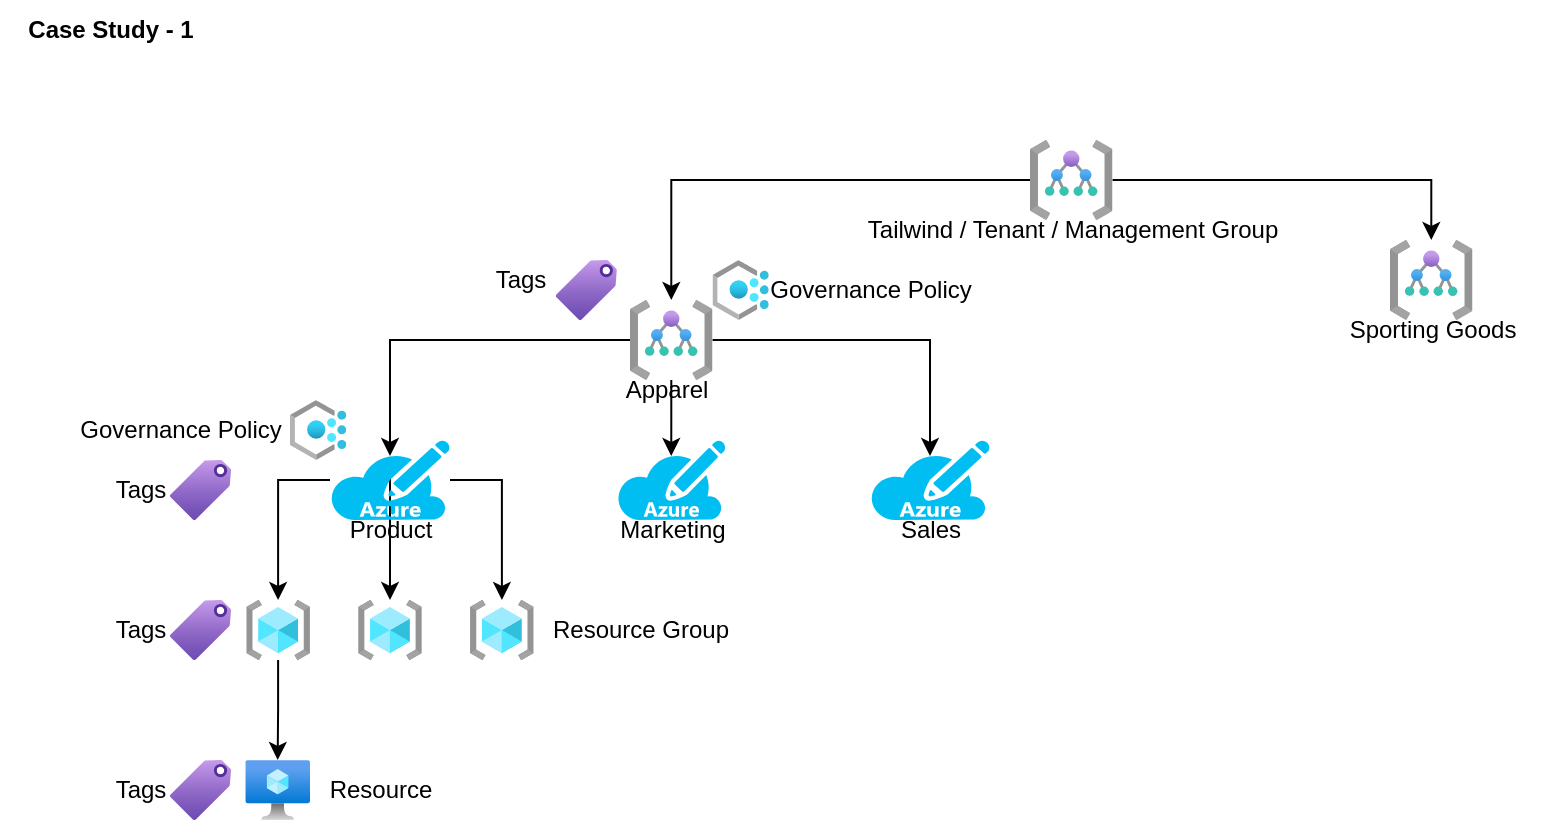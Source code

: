 <mxfile version="20.8.18" type="github">
  <diagram name="Page-1" id="UKF1QDcXyTv3wQiOmEvS">
    <mxGraphModel dx="954" dy="648" grid="1" gridSize="10" guides="1" tooltips="1" connect="1" arrows="1" fold="1" page="1" pageScale="1" pageWidth="827" pageHeight="1169" math="0" shadow="0">
      <root>
        <mxCell id="0" />
        <mxCell id="1" parent="0" />
        <mxCell id="jwAizNCMD9c3JcKYXGh9-37" value="Product" style="text;html=1;align=center;verticalAlign=middle;resizable=0;points=[];autosize=1;strokeColor=none;fillColor=none;" parent="1" vertex="1">
          <mxGeometry x="194.99" y="260" width="60" height="30" as="geometry" />
        </mxCell>
        <mxCell id="jwAizNCMD9c3JcKYXGh9-9" style="edgeStyle=orthogonalEdgeStyle;rounded=0;orthogonalLoop=1;jettySize=auto;html=1;entryX=0.5;entryY=0.2;entryDx=0;entryDy=0;entryPerimeter=0;" parent="1" source="jwAizNCMD9c3JcKYXGh9-1" target="jwAizNCMD9c3JcKYXGh9-6" edge="1">
          <mxGeometry relative="1" as="geometry" />
        </mxCell>
        <mxCell id="jwAizNCMD9c3JcKYXGh9-10" style="edgeStyle=orthogonalEdgeStyle;rounded=0;orthogonalLoop=1;jettySize=auto;html=1;entryX=0.5;entryY=0.2;entryDx=0;entryDy=0;entryPerimeter=0;" parent="1" source="jwAizNCMD9c3JcKYXGh9-1" target="jwAizNCMD9c3JcKYXGh9-8" edge="1">
          <mxGeometry relative="1" as="geometry" />
        </mxCell>
        <mxCell id="jwAizNCMD9c3JcKYXGh9-11" style="edgeStyle=orthogonalEdgeStyle;rounded=0;orthogonalLoop=1;jettySize=auto;html=1;entryX=0.5;entryY=0.2;entryDx=0;entryDy=0;entryPerimeter=0;" parent="1" source="jwAizNCMD9c3JcKYXGh9-1" target="jwAizNCMD9c3JcKYXGh9-7" edge="1">
          <mxGeometry relative="1" as="geometry" />
        </mxCell>
        <mxCell id="jwAizNCMD9c3JcKYXGh9-1" value="" style="aspect=fixed;html=1;points=[];align=center;image;fontSize=12;image=img/lib/azure2/general/Management_Groups.svg;" parent="1" vertex="1">
          <mxGeometry x="345" y="160" width="41.25" height="40" as="geometry" />
        </mxCell>
        <mxCell id="jwAizNCMD9c3JcKYXGh9-2" value="" style="aspect=fixed;html=1;points=[];align=center;image;fontSize=12;image=img/lib/azure2/general/Management_Groups.svg;" parent="1" vertex="1">
          <mxGeometry x="725" y="130" width="41.25" height="40" as="geometry" />
        </mxCell>
        <mxCell id="jwAizNCMD9c3JcKYXGh9-4" style="edgeStyle=orthogonalEdgeStyle;rounded=0;orthogonalLoop=1;jettySize=auto;html=1;" parent="1" source="jwAizNCMD9c3JcKYXGh9-3" target="jwAizNCMD9c3JcKYXGh9-1" edge="1">
          <mxGeometry relative="1" as="geometry" />
        </mxCell>
        <mxCell id="jwAizNCMD9c3JcKYXGh9-5" style="edgeStyle=orthogonalEdgeStyle;rounded=0;orthogonalLoop=1;jettySize=auto;html=1;" parent="1" source="jwAizNCMD9c3JcKYXGh9-3" target="jwAizNCMD9c3JcKYXGh9-2" edge="1">
          <mxGeometry relative="1" as="geometry" />
        </mxCell>
        <mxCell id="jwAizNCMD9c3JcKYXGh9-3" value="" style="aspect=fixed;html=1;points=[];align=center;image;fontSize=12;image=img/lib/azure2/general/Management_Groups.svg;" parent="1" vertex="1">
          <mxGeometry x="545" y="80" width="41.25" height="40" as="geometry" />
        </mxCell>
        <mxCell id="jwAizNCMD9c3JcKYXGh9-17" style="edgeStyle=orthogonalEdgeStyle;rounded=0;orthogonalLoop=1;jettySize=auto;html=1;" parent="1" source="jwAizNCMD9c3JcKYXGh9-6" target="jwAizNCMD9c3JcKYXGh9-16" edge="1">
          <mxGeometry relative="1" as="geometry" />
        </mxCell>
        <mxCell id="jwAizNCMD9c3JcKYXGh9-18" style="edgeStyle=orthogonalEdgeStyle;rounded=0;orthogonalLoop=1;jettySize=auto;html=1;startArrow=none;" parent="1" source="jwAizNCMD9c3JcKYXGh9-37" target="jwAizNCMD9c3JcKYXGh9-14" edge="1">
          <mxGeometry relative="1" as="geometry" />
        </mxCell>
        <mxCell id="jwAizNCMD9c3JcKYXGh9-19" style="edgeStyle=orthogonalEdgeStyle;rounded=0;orthogonalLoop=1;jettySize=auto;html=1;" parent="1" source="jwAizNCMD9c3JcKYXGh9-6" target="jwAizNCMD9c3JcKYXGh9-15" edge="1">
          <mxGeometry relative="1" as="geometry" />
        </mxCell>
        <mxCell id="jwAizNCMD9c3JcKYXGh9-7" value="" style="verticalLabelPosition=bottom;html=1;verticalAlign=top;align=center;strokeColor=none;fillColor=#00BEF2;shape=mxgraph.azure.azure_subscription;" parent="1" vertex="1">
          <mxGeometry x="338.44" y="230" width="54.37" height="40" as="geometry" />
        </mxCell>
        <mxCell id="jwAizNCMD9c3JcKYXGh9-8" value="" style="verticalLabelPosition=bottom;html=1;verticalAlign=top;align=center;strokeColor=none;fillColor=#00BEF2;shape=mxgraph.azure.azure_subscription;" parent="1" vertex="1">
          <mxGeometry x="465" y="230" width="60" height="40" as="geometry" />
        </mxCell>
        <mxCell id="jwAizNCMD9c3JcKYXGh9-12" value="" style="aspect=fixed;html=1;points=[];align=center;image;fontSize=12;image=img/lib/azure2/management_governance/Policy.svg;" parent="1" vertex="1">
          <mxGeometry x="386.25" y="140" width="28.13" height="30" as="geometry" />
        </mxCell>
        <mxCell id="jwAizNCMD9c3JcKYXGh9-13" value="" style="aspect=fixed;html=1;points=[];align=center;image;fontSize=12;image=img/lib/azure2/management_governance/Policy.svg;" parent="1" vertex="1">
          <mxGeometry x="175" y="210" width="28.13" height="30" as="geometry" />
        </mxCell>
        <mxCell id="jwAizNCMD9c3JcKYXGh9-14" value="" style="aspect=fixed;html=1;points=[];align=center;image;fontSize=12;image=img/lib/azure2/general/Resource_Groups.svg;" parent="1" vertex="1">
          <mxGeometry x="209.05" y="310" width="31.88" height="30" as="geometry" />
        </mxCell>
        <mxCell id="jwAizNCMD9c3JcKYXGh9-15" value="" style="aspect=fixed;html=1;points=[];align=center;image;fontSize=12;image=img/lib/azure2/general/Resource_Groups.svg;" parent="1" vertex="1">
          <mxGeometry x="264.99" y="310" width="31.88" height="30" as="geometry" />
        </mxCell>
        <mxCell id="jwAizNCMD9c3JcKYXGh9-21" style="edgeStyle=orthogonalEdgeStyle;rounded=0;orthogonalLoop=1;jettySize=auto;html=1;" parent="1" source="jwAizNCMD9c3JcKYXGh9-16" target="jwAizNCMD9c3JcKYXGh9-20" edge="1">
          <mxGeometry relative="1" as="geometry" />
        </mxCell>
        <mxCell id="jwAizNCMD9c3JcKYXGh9-16" value="" style="aspect=fixed;html=1;points=[];align=center;image;fontSize=12;image=img/lib/azure2/general/Resource_Groups.svg;" parent="1" vertex="1">
          <mxGeometry x="153.12" y="310" width="31.88" height="30" as="geometry" />
        </mxCell>
        <mxCell id="jwAizNCMD9c3JcKYXGh9-20" value="" style="aspect=fixed;html=1;points=[];align=center;image;fontSize=12;image=img/lib/azure2/compute/Virtual_Machine.svg;" parent="1" vertex="1">
          <mxGeometry x="152.66" y="390" width="32.34" height="30" as="geometry" />
        </mxCell>
        <mxCell id="jwAizNCMD9c3JcKYXGh9-23" value="" style="aspect=fixed;html=1;points=[];align=center;image;fontSize=12;image=img/lib/azure2/general/Tag.svg;" parent="1" vertex="1">
          <mxGeometry x="115" y="390" width="30.54" height="30" as="geometry" />
        </mxCell>
        <mxCell id="jwAizNCMD9c3JcKYXGh9-24" value="" style="aspect=fixed;html=1;points=[];align=center;image;fontSize=12;image=img/lib/azure2/general/Tag.svg;" parent="1" vertex="1">
          <mxGeometry x="115" y="310" width="30.54" height="30" as="geometry" />
        </mxCell>
        <mxCell id="jwAizNCMD9c3JcKYXGh9-25" value="" style="aspect=fixed;html=1;points=[];align=center;image;fontSize=12;image=img/lib/azure2/general/Tag.svg;" parent="1" vertex="1">
          <mxGeometry x="115" y="240" width="30.54" height="30" as="geometry" />
        </mxCell>
        <mxCell id="jwAizNCMD9c3JcKYXGh9-26" value="" style="aspect=fixed;html=1;points=[];align=center;image;fontSize=12;image=img/lib/azure2/general/Tag.svg;" parent="1" vertex="1">
          <mxGeometry x="307.9" y="140" width="30.54" height="30" as="geometry" />
        </mxCell>
        <mxCell id="jwAizNCMD9c3JcKYXGh9-27" value="Tailwind / Tenant / Management Group" style="text;html=1;align=center;verticalAlign=middle;resizable=0;points=[];autosize=1;strokeColor=none;fillColor=none;" parent="1" vertex="1">
          <mxGeometry x="450.63" y="110" width="230" height="30" as="geometry" />
        </mxCell>
        <mxCell id="jwAizNCMD9c3JcKYXGh9-28" value="Governance Policy" style="text;html=1;align=center;verticalAlign=middle;resizable=0;points=[];autosize=1;strokeColor=none;fillColor=none;" parent="1" vertex="1">
          <mxGeometry x="405" y="140" width="120" height="30" as="geometry" />
        </mxCell>
        <mxCell id="jwAizNCMD9c3JcKYXGh9-29" value="Sporting Goods" style="text;html=1;align=center;verticalAlign=middle;resizable=0;points=[];autosize=1;strokeColor=none;fillColor=none;" parent="1" vertex="1">
          <mxGeometry x="690.63" y="160" width="110" height="30" as="geometry" />
        </mxCell>
        <mxCell id="jwAizNCMD9c3JcKYXGh9-30" value="Apparel" style="text;html=1;align=center;verticalAlign=middle;resizable=0;points=[];autosize=1;strokeColor=none;fillColor=none;" parent="1" vertex="1">
          <mxGeometry x="332.81" y="190" width="60" height="30" as="geometry" />
        </mxCell>
        <mxCell id="jwAizNCMD9c3JcKYXGh9-31" value="Tags" style="text;html=1;align=center;verticalAlign=middle;resizable=0;points=[];autosize=1;strokeColor=none;fillColor=none;" parent="1" vertex="1">
          <mxGeometry x="264.99" y="135" width="50" height="30" as="geometry" />
        </mxCell>
        <mxCell id="jwAizNCMD9c3JcKYXGh9-32" value="Tags" style="text;html=1;align=center;verticalAlign=middle;resizable=0;points=[];autosize=1;strokeColor=none;fillColor=none;" parent="1" vertex="1">
          <mxGeometry x="75" y="240" width="50" height="30" as="geometry" />
        </mxCell>
        <mxCell id="jwAizNCMD9c3JcKYXGh9-33" value="Tags" style="text;html=1;align=center;verticalAlign=middle;resizable=0;points=[];autosize=1;strokeColor=none;fillColor=none;" parent="1" vertex="1">
          <mxGeometry x="75" y="310" width="50" height="30" as="geometry" />
        </mxCell>
        <mxCell id="jwAizNCMD9c3JcKYXGh9-34" value="Tags" style="text;html=1;align=center;verticalAlign=middle;resizable=0;points=[];autosize=1;strokeColor=none;fillColor=none;" parent="1" vertex="1">
          <mxGeometry x="75" y="390" width="50" height="30" as="geometry" />
        </mxCell>
        <mxCell id="jwAizNCMD9c3JcKYXGh9-35" value="Resource Group" style="text;html=1;align=center;verticalAlign=middle;resizable=0;points=[];autosize=1;strokeColor=none;fillColor=none;" parent="1" vertex="1">
          <mxGeometry x="295" y="310" width="110" height="30" as="geometry" />
        </mxCell>
        <mxCell id="jwAizNCMD9c3JcKYXGh9-36" value="Resource" style="text;html=1;align=center;verticalAlign=middle;resizable=0;points=[];autosize=1;strokeColor=none;fillColor=none;" parent="1" vertex="1">
          <mxGeometry x="185" y="390" width="70" height="30" as="geometry" />
        </mxCell>
        <mxCell id="jwAizNCMD9c3JcKYXGh9-38" value="Marketing" style="text;html=1;align=center;verticalAlign=middle;resizable=0;points=[];autosize=1;strokeColor=none;fillColor=none;" parent="1" vertex="1">
          <mxGeometry x="325.63" y="260" width="80" height="30" as="geometry" />
        </mxCell>
        <mxCell id="jwAizNCMD9c3JcKYXGh9-39" value="Sales" style="text;html=1;align=center;verticalAlign=middle;resizable=0;points=[];autosize=1;strokeColor=none;fillColor=none;" parent="1" vertex="1">
          <mxGeometry x="470" y="260" width="50" height="30" as="geometry" />
        </mxCell>
        <mxCell id="jwAizNCMD9c3JcKYXGh9-40" value="" style="edgeStyle=orthogonalEdgeStyle;rounded=0;orthogonalLoop=1;jettySize=auto;html=1;endArrow=none;" parent="1" source="jwAizNCMD9c3JcKYXGh9-6" target="jwAizNCMD9c3JcKYXGh9-37" edge="1">
          <mxGeometry relative="1" as="geometry">
            <mxPoint x="225" y="270" as="sourcePoint" />
            <mxPoint x="225" y="310" as="targetPoint" />
          </mxGeometry>
        </mxCell>
        <mxCell id="jwAizNCMD9c3JcKYXGh9-41" value="Governance Policy" style="text;html=1;align=center;verticalAlign=middle;resizable=0;points=[];autosize=1;strokeColor=none;fillColor=none;" parent="1" vertex="1">
          <mxGeometry x="60" y="210" width="120" height="30" as="geometry" />
        </mxCell>
        <mxCell id="jwAizNCMD9c3JcKYXGh9-6" value="" style="verticalLabelPosition=bottom;html=1;verticalAlign=top;align=center;strokeColor=none;fillColor=#00BEF2;shape=mxgraph.azure.azure_subscription;" parent="1" vertex="1">
          <mxGeometry x="195" y="230" width="60" height="40" as="geometry" />
        </mxCell>
        <mxCell id="jwAizNCMD9c3JcKYXGh9-43" value="&lt;b&gt;Case Study - 1&lt;/b&gt;" style="text;html=1;align=center;verticalAlign=middle;resizable=0;points=[];autosize=1;strokeColor=none;fillColor=none;" parent="1" vertex="1">
          <mxGeometry x="30" y="10" width="110" height="30" as="geometry" />
        </mxCell>
      </root>
    </mxGraphModel>
  </diagram>
</mxfile>
